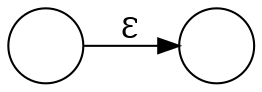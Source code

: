 digraph G {
    rankdir = LR;
    node[shape = circle];
    node1[label = " "];
    node2[label = " "];
    
    node1 -> node2 [label = Ɛ];
}